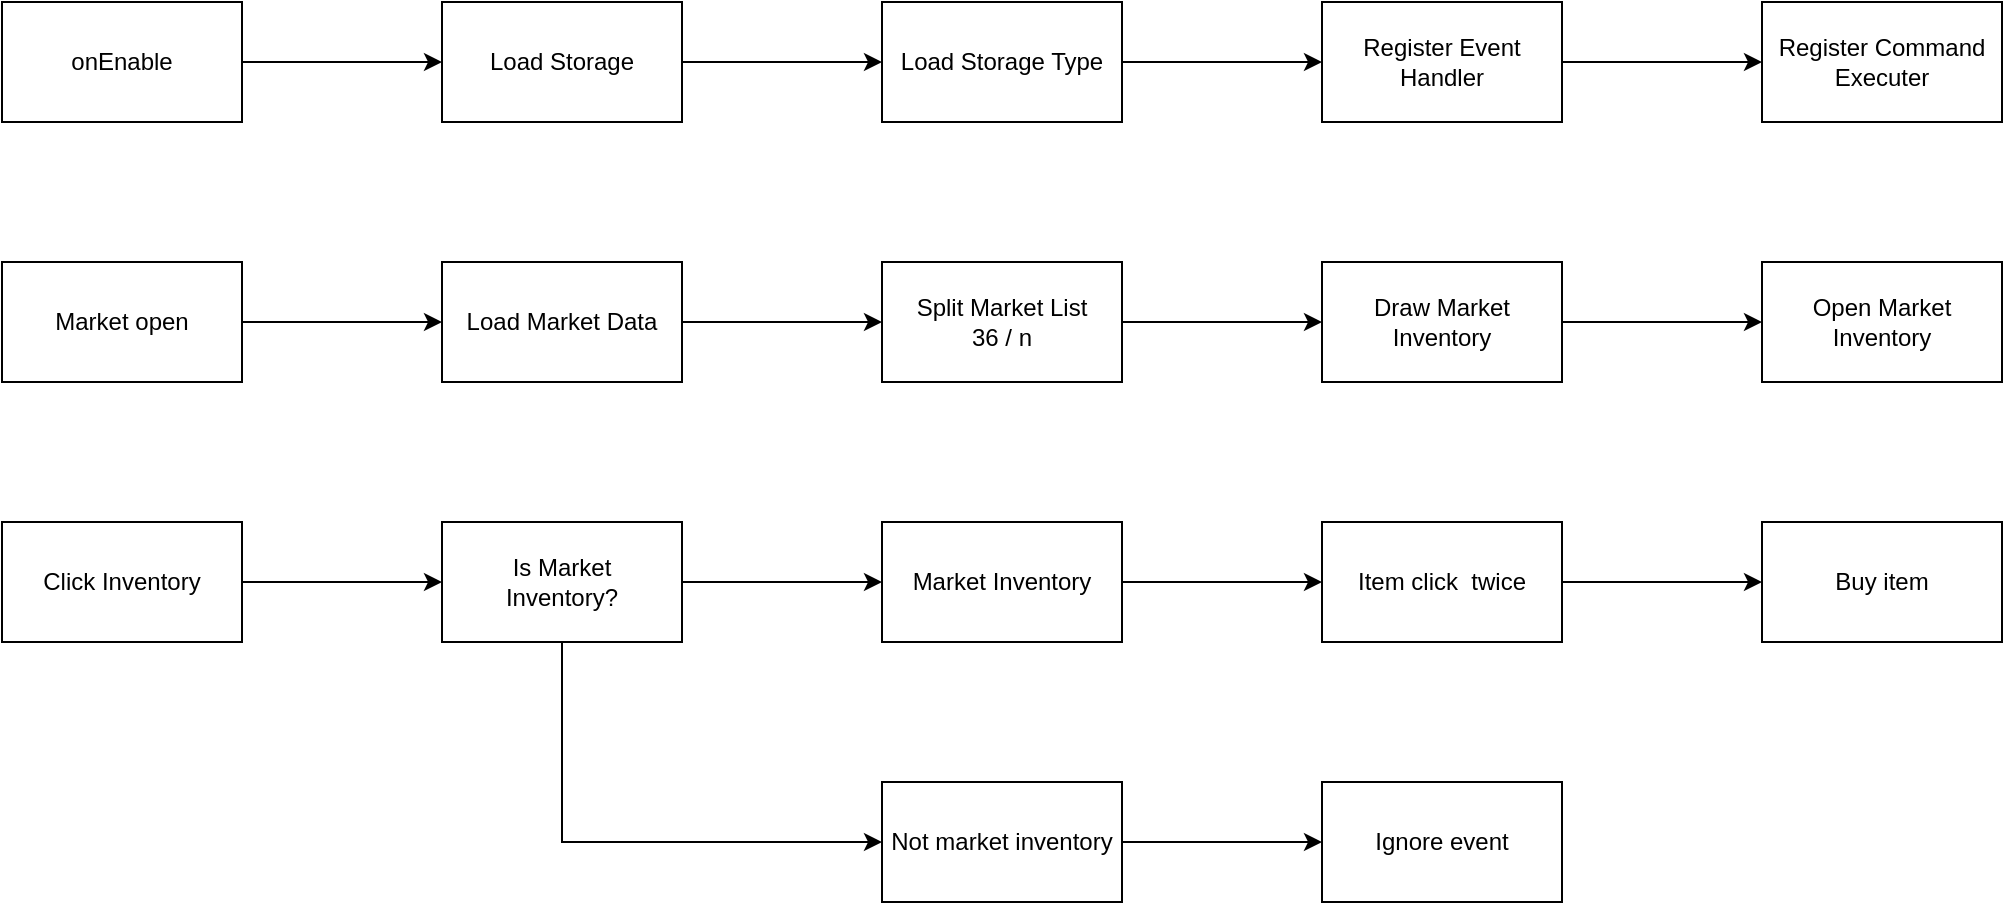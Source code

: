 <mxfile version="16.1.2" type="device" pages="6"><diagram id="gyRaw2mW3VcPINOcEJbi" name="Logic"><mxGraphModel dx="1550" dy="929" grid="1" gridSize="10" guides="1" tooltips="1" connect="1" arrows="1" fold="1" page="1" pageScale="1" pageWidth="1390" pageHeight="980" math="0" shadow="0"><root><mxCell id="D-ss6MyIjwM-l2Psdj3w-0"/><mxCell id="D-ss6MyIjwM-l2Psdj3w-1" parent="D-ss6MyIjwM-l2Psdj3w-0"/><mxCell id="D-ss6MyIjwM-l2Psdj3w-4" style="edgeStyle=orthogonalEdgeStyle;rounded=0;orthogonalLoop=1;jettySize=auto;html=1;exitX=1;exitY=0.5;exitDx=0;exitDy=0;entryX=0;entryY=0.5;entryDx=0;entryDy=0;" parent="D-ss6MyIjwM-l2Psdj3w-1" source="D-ss6MyIjwM-l2Psdj3w-2" target="D-ss6MyIjwM-l2Psdj3w-3" edge="1"><mxGeometry relative="1" as="geometry"/></mxCell><mxCell id="D-ss6MyIjwM-l2Psdj3w-2" value="onEnable" style="rounded=0;whiteSpace=wrap;html=1;" parent="D-ss6MyIjwM-l2Psdj3w-1" vertex="1"><mxGeometry x="180" y="150" width="120" height="60" as="geometry"/></mxCell><mxCell id="D-ss6MyIjwM-l2Psdj3w-6" style="edgeStyle=orthogonalEdgeStyle;rounded=0;orthogonalLoop=1;jettySize=auto;html=1;exitX=1;exitY=0.5;exitDx=0;exitDy=0;entryX=0;entryY=0.5;entryDx=0;entryDy=0;" parent="D-ss6MyIjwM-l2Psdj3w-1" source="D-ss6MyIjwM-l2Psdj3w-3" target="D-ss6MyIjwM-l2Psdj3w-5" edge="1"><mxGeometry relative="1" as="geometry"/></mxCell><mxCell id="D-ss6MyIjwM-l2Psdj3w-3" value="Load Storage" style="rounded=0;whiteSpace=wrap;html=1;" parent="D-ss6MyIjwM-l2Psdj3w-1" vertex="1"><mxGeometry x="400" y="150" width="120" height="60" as="geometry"/></mxCell><mxCell id="D-ss6MyIjwM-l2Psdj3w-8" style="edgeStyle=orthogonalEdgeStyle;rounded=0;orthogonalLoop=1;jettySize=auto;html=1;exitX=1;exitY=0.5;exitDx=0;exitDy=0;entryX=0;entryY=0.5;entryDx=0;entryDy=0;" parent="D-ss6MyIjwM-l2Psdj3w-1" source="D-ss6MyIjwM-l2Psdj3w-5" target="D-ss6MyIjwM-l2Psdj3w-7" edge="1"><mxGeometry relative="1" as="geometry"/></mxCell><mxCell id="D-ss6MyIjwM-l2Psdj3w-5" value="Load Storage Type" style="rounded=0;whiteSpace=wrap;html=1;" parent="D-ss6MyIjwM-l2Psdj3w-1" vertex="1"><mxGeometry x="620" y="150" width="120" height="60" as="geometry"/></mxCell><mxCell id="D-ss6MyIjwM-l2Psdj3w-10" style="edgeStyle=orthogonalEdgeStyle;rounded=0;orthogonalLoop=1;jettySize=auto;html=1;exitX=1;exitY=0.5;exitDx=0;exitDy=0;entryX=0;entryY=0.5;entryDx=0;entryDy=0;" parent="D-ss6MyIjwM-l2Psdj3w-1" source="D-ss6MyIjwM-l2Psdj3w-7" target="D-ss6MyIjwM-l2Psdj3w-9" edge="1"><mxGeometry relative="1" as="geometry"/></mxCell><mxCell id="D-ss6MyIjwM-l2Psdj3w-7" value="Register Event Handler" style="rounded=0;whiteSpace=wrap;html=1;" parent="D-ss6MyIjwM-l2Psdj3w-1" vertex="1"><mxGeometry x="840" y="150" width="120" height="60" as="geometry"/></mxCell><mxCell id="D-ss6MyIjwM-l2Psdj3w-9" value="Register Command Executer" style="rounded=0;whiteSpace=wrap;html=1;" parent="D-ss6MyIjwM-l2Psdj3w-1" vertex="1"><mxGeometry x="1060" y="150" width="120" height="60" as="geometry"/></mxCell><mxCell id="D-ss6MyIjwM-l2Psdj3w-13" style="edgeStyle=orthogonalEdgeStyle;rounded=0;orthogonalLoop=1;jettySize=auto;html=1;exitX=1;exitY=0.5;exitDx=0;exitDy=0;entryX=0;entryY=0.5;entryDx=0;entryDy=0;" parent="D-ss6MyIjwM-l2Psdj3w-1" source="D-ss6MyIjwM-l2Psdj3w-11" target="D-ss6MyIjwM-l2Psdj3w-12" edge="1"><mxGeometry relative="1" as="geometry"/></mxCell><mxCell id="D-ss6MyIjwM-l2Psdj3w-11" value="Market open" style="rounded=0;whiteSpace=wrap;html=1;" parent="D-ss6MyIjwM-l2Psdj3w-1" vertex="1"><mxGeometry x="180" y="280" width="120" height="60" as="geometry"/></mxCell><mxCell id="D-ss6MyIjwM-l2Psdj3w-15" style="edgeStyle=orthogonalEdgeStyle;rounded=0;orthogonalLoop=1;jettySize=auto;html=1;exitX=1;exitY=0.5;exitDx=0;exitDy=0;entryX=0;entryY=0.5;entryDx=0;entryDy=0;" parent="D-ss6MyIjwM-l2Psdj3w-1" source="D-ss6MyIjwM-l2Psdj3w-12" target="D-ss6MyIjwM-l2Psdj3w-14" edge="1"><mxGeometry relative="1" as="geometry"/></mxCell><mxCell id="D-ss6MyIjwM-l2Psdj3w-12" value="Load Market Data" style="rounded=0;whiteSpace=wrap;html=1;" parent="D-ss6MyIjwM-l2Psdj3w-1" vertex="1"><mxGeometry x="400" y="280" width="120" height="60" as="geometry"/></mxCell><mxCell id="D-ss6MyIjwM-l2Psdj3w-17" style="edgeStyle=orthogonalEdgeStyle;rounded=0;orthogonalLoop=1;jettySize=auto;html=1;exitX=1;exitY=0.5;exitDx=0;exitDy=0;entryX=0;entryY=0.5;entryDx=0;entryDy=0;" parent="D-ss6MyIjwM-l2Psdj3w-1" source="D-ss6MyIjwM-l2Psdj3w-14" target="D-ss6MyIjwM-l2Psdj3w-16" edge="1"><mxGeometry relative="1" as="geometry"/></mxCell><mxCell id="D-ss6MyIjwM-l2Psdj3w-14" value="Split Market List&lt;br&gt;36 / n" style="rounded=0;whiteSpace=wrap;html=1;" parent="D-ss6MyIjwM-l2Psdj3w-1" vertex="1"><mxGeometry x="620" y="280" width="120" height="60" as="geometry"/></mxCell><mxCell id="D-ss6MyIjwM-l2Psdj3w-19" style="edgeStyle=orthogonalEdgeStyle;rounded=0;orthogonalLoop=1;jettySize=auto;html=1;exitX=1;exitY=0.5;exitDx=0;exitDy=0;" parent="D-ss6MyIjwM-l2Psdj3w-1" source="D-ss6MyIjwM-l2Psdj3w-16" target="D-ss6MyIjwM-l2Psdj3w-18" edge="1"><mxGeometry relative="1" as="geometry"/></mxCell><mxCell id="D-ss6MyIjwM-l2Psdj3w-16" value="Draw Market Inventory" style="rounded=0;whiteSpace=wrap;html=1;" parent="D-ss6MyIjwM-l2Psdj3w-1" vertex="1"><mxGeometry x="840" y="280" width="120" height="60" as="geometry"/></mxCell><mxCell id="D-ss6MyIjwM-l2Psdj3w-18" value="Open Market Inventory" style="rounded=0;whiteSpace=wrap;html=1;" parent="D-ss6MyIjwM-l2Psdj3w-1" vertex="1"><mxGeometry x="1060" y="280" width="120" height="60" as="geometry"/></mxCell><mxCell id="D-ss6MyIjwM-l2Psdj3w-22" style="edgeStyle=orthogonalEdgeStyle;rounded=0;orthogonalLoop=1;jettySize=auto;html=1;exitX=1;exitY=0.5;exitDx=0;exitDy=0;" parent="D-ss6MyIjwM-l2Psdj3w-1" source="D-ss6MyIjwM-l2Psdj3w-20" target="D-ss6MyIjwM-l2Psdj3w-21" edge="1"><mxGeometry relative="1" as="geometry"/></mxCell><mxCell id="D-ss6MyIjwM-l2Psdj3w-20" value="Click Inventory" style="rounded=0;whiteSpace=wrap;html=1;" parent="D-ss6MyIjwM-l2Psdj3w-1" vertex="1"><mxGeometry x="180" y="410" width="120" height="60" as="geometry"/></mxCell><mxCell id="D-ss6MyIjwM-l2Psdj3w-24" style="edgeStyle=orthogonalEdgeStyle;rounded=0;orthogonalLoop=1;jettySize=auto;html=1;exitX=1;exitY=0.5;exitDx=0;exitDy=0;entryX=0;entryY=0.5;entryDx=0;entryDy=0;" parent="D-ss6MyIjwM-l2Psdj3w-1" source="D-ss6MyIjwM-l2Psdj3w-21" target="D-ss6MyIjwM-l2Psdj3w-23" edge="1"><mxGeometry relative="1" as="geometry"/></mxCell><mxCell id="D-ss6MyIjwM-l2Psdj3w-30" style="edgeStyle=orthogonalEdgeStyle;rounded=0;orthogonalLoop=1;jettySize=auto;html=1;exitX=0.5;exitY=1;exitDx=0;exitDy=0;entryX=0;entryY=0.5;entryDx=0;entryDy=0;" parent="D-ss6MyIjwM-l2Psdj3w-1" source="D-ss6MyIjwM-l2Psdj3w-21" target="D-ss6MyIjwM-l2Psdj3w-29" edge="1"><mxGeometry relative="1" as="geometry"/></mxCell><mxCell id="D-ss6MyIjwM-l2Psdj3w-21" value="Is Market &lt;br&gt;Inventory?" style="rounded=0;whiteSpace=wrap;html=1;" parent="D-ss6MyIjwM-l2Psdj3w-1" vertex="1"><mxGeometry x="400" y="410" width="120" height="60" as="geometry"/></mxCell><mxCell id="D-ss6MyIjwM-l2Psdj3w-26" style="edgeStyle=orthogonalEdgeStyle;rounded=0;orthogonalLoop=1;jettySize=auto;html=1;exitX=1;exitY=0.5;exitDx=0;exitDy=0;" parent="D-ss6MyIjwM-l2Psdj3w-1" source="D-ss6MyIjwM-l2Psdj3w-23" target="D-ss6MyIjwM-l2Psdj3w-25" edge="1"><mxGeometry relative="1" as="geometry"/></mxCell><mxCell id="D-ss6MyIjwM-l2Psdj3w-23" value="Market Inventory" style="rounded=0;whiteSpace=wrap;html=1;" parent="D-ss6MyIjwM-l2Psdj3w-1" vertex="1"><mxGeometry x="620" y="410" width="120" height="60" as="geometry"/></mxCell><mxCell id="D-ss6MyIjwM-l2Psdj3w-28" style="edgeStyle=orthogonalEdgeStyle;rounded=0;orthogonalLoop=1;jettySize=auto;html=1;exitX=1;exitY=0.5;exitDx=0;exitDy=0;entryX=0;entryY=0.5;entryDx=0;entryDy=0;" parent="D-ss6MyIjwM-l2Psdj3w-1" source="D-ss6MyIjwM-l2Psdj3w-25" target="D-ss6MyIjwM-l2Psdj3w-27" edge="1"><mxGeometry relative="1" as="geometry"/></mxCell><mxCell id="D-ss6MyIjwM-l2Psdj3w-25" value="Item click&amp;nbsp; twice" style="rounded=0;whiteSpace=wrap;html=1;" parent="D-ss6MyIjwM-l2Psdj3w-1" vertex="1"><mxGeometry x="840" y="410" width="120" height="60" as="geometry"/></mxCell><mxCell id="D-ss6MyIjwM-l2Psdj3w-27" value="Buy item" style="rounded=0;whiteSpace=wrap;html=1;" parent="D-ss6MyIjwM-l2Psdj3w-1" vertex="1"><mxGeometry x="1060" y="410" width="120" height="60" as="geometry"/></mxCell><mxCell id="D-ss6MyIjwM-l2Psdj3w-32" style="edgeStyle=orthogonalEdgeStyle;rounded=0;orthogonalLoop=1;jettySize=auto;html=1;exitX=1;exitY=0.5;exitDx=0;exitDy=0;" parent="D-ss6MyIjwM-l2Psdj3w-1" source="D-ss6MyIjwM-l2Psdj3w-29" target="D-ss6MyIjwM-l2Psdj3w-31" edge="1"><mxGeometry relative="1" as="geometry"/></mxCell><mxCell id="D-ss6MyIjwM-l2Psdj3w-29" value="Not market inventory" style="rounded=0;whiteSpace=wrap;html=1;" parent="D-ss6MyIjwM-l2Psdj3w-1" vertex="1"><mxGeometry x="620" y="540" width="120" height="60" as="geometry"/></mxCell><mxCell id="D-ss6MyIjwM-l2Psdj3w-31" value="Ignore event" style="rounded=0;whiteSpace=wrap;html=1;" parent="D-ss6MyIjwM-l2Psdj3w-1" vertex="1"><mxGeometry x="840" y="540" width="120" height="60" as="geometry"/></mxCell></root></mxGraphModel></diagram><diagram id="8g2l3e9Lh8NWviOe_Osv" name="Package Structure"><mxGraphModel dx="1102" dy="929" grid="1" gridSize="10" guides="1" tooltips="1" connect="1" arrows="1" fold="1" page="1" pageScale="1" pageWidth="1390" pageHeight="980" math="0" shadow="0"><root><mxCell id="jXu5dRuh1sVqrX30nEAy-0"/><mxCell id="jXu5dRuh1sVqrX30nEAy-1" parent="jXu5dRuh1sVqrX30nEAy-0"/><mxCell id="jXu5dRuh1sVqrX30nEAy-5" style="edgeStyle=orthogonalEdgeStyle;rounded=0;orthogonalLoop=1;jettySize=auto;html=1;exitX=0.5;exitY=1;exitDx=0;exitDy=0;exitPerimeter=0;entryX=0;entryY=0.5;entryDx=0;entryDy=0;" parent="jXu5dRuh1sVqrX30nEAy-1" source="jXu5dRuh1sVqrX30nEAy-2" target="jXu5dRuh1sVqrX30nEAy-4" edge="1"><mxGeometry relative="1" as="geometry"/></mxCell><mxCell id="jXu5dRuh1sVqrX30nEAy-77" style="edgeStyle=orthogonalEdgeStyle;rounded=0;orthogonalLoop=1;jettySize=auto;html=1;exitX=0.5;exitY=1;exitDx=0;exitDy=0;exitPerimeter=0;entryX=0;entryY=0;entryDx=0;entryDy=37;entryPerimeter=0;" parent="jXu5dRuh1sVqrX30nEAy-1" source="jXu5dRuh1sVqrX30nEAy-2" target="jXu5dRuh1sVqrX30nEAy-74" edge="1"><mxGeometry relative="1" as="geometry"/></mxCell><mxCell id="vdqE6LDT6E_JYfUfkKG8-2" style="edgeStyle=orthogonalEdgeStyle;rounded=0;orthogonalLoop=1;jettySize=auto;html=1;exitX=0.5;exitY=1;exitDx=0;exitDy=0;exitPerimeter=0;entryX=0;entryY=0;entryDx=0;entryDy=37;entryPerimeter=0;" parent="jXu5dRuh1sVqrX30nEAy-1" source="jXu5dRuh1sVqrX30nEAy-2" target="vdqE6LDT6E_JYfUfkKG8-1" edge="1"><mxGeometry relative="1" as="geometry"/></mxCell><mxCell id="jXu5dRuh1sVqrX30nEAy-2" value="package" style="shape=folder;fontStyle=1;spacingTop=10;tabWidth=40;tabHeight=14;tabPosition=left;html=1;" parent="jXu5dRuh1sVqrX30nEAy-1" vertex="1"><mxGeometry x="120" y="80" width="70" height="50" as="geometry"/></mxCell><mxCell id="jXu5dRuh1sVqrX30nEAy-4" value="«Class»&lt;br&gt;&lt;b&gt;Main&lt;/b&gt;" style="html=1;" parent="jXu5dRuh1sVqrX30nEAy-1" vertex="1"><mxGeometry x="190" y="150" width="110" height="50" as="geometry"/></mxCell><mxCell id="vdqE6LDT6E_JYfUfkKG8-0" value="" style="group" parent="jXu5dRuh1sVqrX30nEAy-1" vertex="1" connectable="0"><mxGeometry x="495" y="200" width="315" height="630" as="geometry"/></mxCell><mxCell id="jXu5dRuh1sVqrX30nEAy-6" value="«Interface»&lt;br&gt;&lt;b&gt;IStorageManager&lt;/b&gt;" style="html=1;" parent="vdqE6LDT6E_JYfUfkKG8-0" vertex="1"><mxGeometry x="165" y="20" width="110" height="50" as="geometry"/></mxCell><mxCell id="jXu5dRuh1sVqrX30nEAy-10" value="«Class»&lt;br&gt;&lt;b&gt;DatabaseManager&lt;/b&gt;" style="html=1;" parent="vdqE6LDT6E_JYfUfkKG8-0" vertex="1"><mxGeometry x="165" y="90" width="150" height="50" as="geometry"/></mxCell><mxCell id="jXu5dRuh1sVqrX30nEAy-11" value="«Class»&lt;br&gt;&lt;b&gt;YamlStorageBase&lt;/b&gt;" style="html=1;" parent="vdqE6LDT6E_JYfUfkKG8-0" vertex="1"><mxGeometry x="165" y="510" width="110" height="50" as="geometry"/></mxCell><mxCell id="jXu5dRuh1sVqrX30nEAy-12" value="«Class»&lt;br&gt;&lt;b&gt;JsonStorageBase&lt;/b&gt;" style="html=1;" parent="vdqE6LDT6E_JYfUfkKG8-0" vertex="1"><mxGeometry x="165" y="580" width="110" height="50" as="geometry"/></mxCell><mxCell id="jXu5dRuh1sVqrX30nEAy-16" value="«Class»&lt;br&gt;&lt;b&gt;SqliteBase&lt;/b&gt;" style="html=1;" parent="vdqE6LDT6E_JYfUfkKG8-0" vertex="1"><mxGeometry x="165" y="230" width="110" height="50" as="geometry"/></mxCell><mxCell id="jXu5dRuh1sVqrX30nEAy-17" value="«Class»&lt;br&gt;&lt;b&gt;MysqlBase&lt;/b&gt;" style="html=1;" parent="vdqE6LDT6E_JYfUfkKG8-0" vertex="1"><mxGeometry x="165" y="300" width="110" height="50" as="geometry"/></mxCell><mxCell id="jXu5dRuh1sVqrX30nEAy-18" value="«Class»&lt;br&gt;&lt;b&gt;PostgresBase&lt;/b&gt;" style="html=1;" parent="vdqE6LDT6E_JYfUfkKG8-0" vertex="1"><mxGeometry x="165" y="370" width="110" height="50" as="geometry"/></mxCell><mxCell id="jXu5dRuh1sVqrX30nEAy-19" value="«Class»&lt;br&gt;&lt;b&gt;H2Base&lt;/b&gt;" style="html=1;" parent="vdqE6LDT6E_JYfUfkKG8-0" vertex="1"><mxGeometry x="165" y="440" width="110" height="50" as="geometry"/></mxCell><mxCell id="jXu5dRuh1sVqrX30nEAy-33" value="«interface»&lt;br&gt;&lt;b&gt;FileStorageManager&lt;/b&gt;" style="html=1;" parent="vdqE6LDT6E_JYfUfkKG8-0" vertex="1"><mxGeometry x="165" y="160" width="150" height="50" as="geometry"/></mxCell><mxCell id="jXu5dRuh1sVqrX30nEAy-69" value="// CRUD 함수 추상화" style="text;html=1;align=center;verticalAlign=middle;resizable=0;points=[];autosize=1;strokeColor=none;fillColor=none;" parent="vdqE6LDT6E_JYfUfkKG8-0" vertex="1"><mxGeometry x="155" width="130" height="20" as="geometry"/></mxCell><mxCell id="jXu5dRuh1sVqrX30nEAy-78" style="edgeStyle=orthogonalEdgeStyle;rounded=0;orthogonalLoop=1;jettySize=auto;html=1;exitX=0;exitY=0;exitDx=100;exitDy=37;exitPerimeter=0;entryX=0;entryY=0.5;entryDx=0;entryDy=0;" parent="vdqE6LDT6E_JYfUfkKG8-0" source="jXu5dRuh1sVqrX30nEAy-74" target="jXu5dRuh1sVqrX30nEAy-6" edge="1"><mxGeometry relative="1" as="geometry"/></mxCell><mxCell id="jXu5dRuh1sVqrX30nEAy-79" style="edgeStyle=orthogonalEdgeStyle;rounded=0;orthogonalLoop=1;jettySize=auto;html=1;exitX=0;exitY=0;exitDx=100;exitDy=37;exitPerimeter=0;entryX=0;entryY=0.5;entryDx=0;entryDy=0;" parent="vdqE6LDT6E_JYfUfkKG8-0" source="jXu5dRuh1sVqrX30nEAy-74" target="jXu5dRuh1sVqrX30nEAy-10" edge="1"><mxGeometry relative="1" as="geometry"/></mxCell><mxCell id="jXu5dRuh1sVqrX30nEAy-80" style="edgeStyle=orthogonalEdgeStyle;rounded=0;orthogonalLoop=1;jettySize=auto;html=1;exitX=0;exitY=0;exitDx=100;exitDy=37;exitPerimeter=0;entryX=0;entryY=0.5;entryDx=0;entryDy=0;" parent="vdqE6LDT6E_JYfUfkKG8-0" source="jXu5dRuh1sVqrX30nEAy-74" target="jXu5dRuh1sVqrX30nEAy-33" edge="1"><mxGeometry relative="1" as="geometry"/></mxCell><mxCell id="jXu5dRuh1sVqrX30nEAy-81" style="edgeStyle=orthogonalEdgeStyle;rounded=0;orthogonalLoop=1;jettySize=auto;html=1;exitX=0;exitY=0;exitDx=100;exitDy=37;exitPerimeter=0;entryX=0;entryY=0.5;entryDx=0;entryDy=0;" parent="vdqE6LDT6E_JYfUfkKG8-0" source="jXu5dRuh1sVqrX30nEAy-74" target="jXu5dRuh1sVqrX30nEAy-16" edge="1"><mxGeometry relative="1" as="geometry"/></mxCell><mxCell id="jXu5dRuh1sVqrX30nEAy-82" style="edgeStyle=orthogonalEdgeStyle;rounded=0;orthogonalLoop=1;jettySize=auto;html=1;exitX=0;exitY=0;exitDx=100;exitDy=37;exitPerimeter=0;entryX=0;entryY=0.5;entryDx=0;entryDy=0;" parent="vdqE6LDT6E_JYfUfkKG8-0" source="jXu5dRuh1sVqrX30nEAy-74" target="jXu5dRuh1sVqrX30nEAy-17" edge="1"><mxGeometry relative="1" as="geometry"/></mxCell><mxCell id="jXu5dRuh1sVqrX30nEAy-83" style="edgeStyle=orthogonalEdgeStyle;rounded=0;orthogonalLoop=1;jettySize=auto;html=1;exitX=0;exitY=0;exitDx=100;exitDy=37;exitPerimeter=0;entryX=0;entryY=0.5;entryDx=0;entryDy=0;" parent="vdqE6LDT6E_JYfUfkKG8-0" source="jXu5dRuh1sVqrX30nEAy-74" target="jXu5dRuh1sVqrX30nEAy-18" edge="1"><mxGeometry relative="1" as="geometry"/></mxCell><mxCell id="jXu5dRuh1sVqrX30nEAy-84" style="edgeStyle=orthogonalEdgeStyle;rounded=0;orthogonalLoop=1;jettySize=auto;html=1;exitX=0;exitY=0;exitDx=100;exitDy=37;exitPerimeter=0;entryX=0;entryY=0.5;entryDx=0;entryDy=0;" parent="vdqE6LDT6E_JYfUfkKG8-0" source="jXu5dRuh1sVqrX30nEAy-74" target="jXu5dRuh1sVqrX30nEAy-19" edge="1"><mxGeometry relative="1" as="geometry"/></mxCell><mxCell id="jXu5dRuh1sVqrX30nEAy-85" style="edgeStyle=orthogonalEdgeStyle;rounded=0;orthogonalLoop=1;jettySize=auto;html=1;exitX=0;exitY=0;exitDx=100;exitDy=37;exitPerimeter=0;entryX=0;entryY=0.5;entryDx=0;entryDy=0;" parent="vdqE6LDT6E_JYfUfkKG8-0" source="jXu5dRuh1sVqrX30nEAy-74" target="jXu5dRuh1sVqrX30nEAy-11" edge="1"><mxGeometry relative="1" as="geometry"/></mxCell><mxCell id="jXu5dRuh1sVqrX30nEAy-86" style="edgeStyle=orthogonalEdgeStyle;rounded=0;orthogonalLoop=1;jettySize=auto;html=1;exitX=0;exitY=0;exitDx=100;exitDy=37;exitPerimeter=0;entryX=0;entryY=0.5;entryDx=0;entryDy=0;" parent="vdqE6LDT6E_JYfUfkKG8-0" source="jXu5dRuh1sVqrX30nEAy-74" target="jXu5dRuh1sVqrX30nEAy-12" edge="1"><mxGeometry relative="1" as="geometry"/></mxCell><mxCell id="7xjHaD5DEUWvmYh5UpQe-1" style="edgeStyle=orthogonalEdgeStyle;rounded=0;orthogonalLoop=1;jettySize=auto;html=1;exitX=0.5;exitY=1;exitDx=0;exitDy=0;exitPerimeter=0;entryX=0.5;entryY=0;entryDx=0;entryDy=0;" parent="vdqE6LDT6E_JYfUfkKG8-0" source="jXu5dRuh1sVqrX30nEAy-74" target="7xjHaD5DEUWvmYh5UpQe-0" edge="1"><mxGeometry relative="1" as="geometry"/></mxCell><mxCell id="jXu5dRuh1sVqrX30nEAy-74" value="Storage" style="shape=folder;fontStyle=1;spacingTop=10;tabWidth=40;tabHeight=14;tabPosition=left;html=1;" parent="vdqE6LDT6E_JYfUfkKG8-0" vertex="1"><mxGeometry y="8" width="100" height="60" as="geometry"/></mxCell><mxCell id="7xjHaD5DEUWvmYh5UpQe-0" value="«Enum Class»&lt;br&gt;&lt;b&gt;StorageType&lt;/b&gt;" style="html=1;" parent="vdqE6LDT6E_JYfUfkKG8-0" vertex="1"><mxGeometry x="-5" y="90" width="110" height="50" as="geometry"/></mxCell><mxCell id="vdqE6LDT6E_JYfUfkKG8-4" style="edgeStyle=orthogonalEdgeStyle;rounded=0;orthogonalLoop=1;jettySize=auto;html=1;exitX=0;exitY=0;exitDx=100;exitDy=37;exitPerimeter=0;entryX=0;entryY=0.5;entryDx=0;entryDy=0;" parent="jXu5dRuh1sVqrX30nEAy-1" source="vdqE6LDT6E_JYfUfkKG8-1" target="vdqE6LDT6E_JYfUfkKG8-3" edge="1"><mxGeometry relative="1" as="geometry"/></mxCell><mxCell id="vdqE6LDT6E_JYfUfkKG8-6" style="edgeStyle=orthogonalEdgeStyle;rounded=0;orthogonalLoop=1;jettySize=auto;html=1;exitX=0;exitY=0;exitDx=100;exitDy=37;exitPerimeter=0;entryX=0;entryY=0.5;entryDx=0;entryDy=0;" parent="jXu5dRuh1sVqrX30nEAy-1" source="vdqE6LDT6E_JYfUfkKG8-1" target="vdqE6LDT6E_JYfUfkKG8-5" edge="1"><mxGeometry relative="1" as="geometry"/></mxCell><mxCell id="vdqE6LDT6E_JYfUfkKG8-1" value="Market" style="shape=folder;fontStyle=1;spacingTop=10;tabWidth=40;tabHeight=14;tabPosition=left;html=1;" parent="jXu5dRuh1sVqrX30nEAy-1" vertex="1"><mxGeometry x="200" y="310" width="100" height="60" as="geometry"/></mxCell><mxCell id="vdqE6LDT6E_JYfUfkKG8-3" value="«Class»&lt;br&gt;&lt;b&gt;MarketController&lt;/b&gt;" style="html=1;" parent="jXu5dRuh1sVqrX30nEAy-1" vertex="1"><mxGeometry x="350" y="322" width="110" height="50" as="geometry"/></mxCell><mxCell id="vdqE6LDT6E_JYfUfkKG8-5" value="«Class»&lt;br&gt;&lt;b&gt;MarketAdmin&lt;/b&gt;" style="html=1;" parent="jXu5dRuh1sVqrX30nEAy-1" vertex="1"><mxGeometry x="350" y="400" width="110" height="50" as="geometry"/></mxCell></root></mxGraphModel></diagram><diagram id="dvXfY3MOmKJrfFcrM4t0" name="Storage Package"><mxGraphModel dx="1550" dy="929" grid="1" gridSize="10" guides="1" tooltips="1" connect="1" arrows="1" fold="1" page="1" pageScale="1" pageWidth="1390" pageHeight="980" math="0" shadow="0"><root><mxCell id="-0ZvyyJkKlwgcJBBFP4B-0"/><mxCell id="-0ZvyyJkKlwgcJBBFP4B-1" parent="-0ZvyyJkKlwgcJBBFP4B-0"/><mxCell id="VVqCpfCaIv6gFy38LGN5-2" value="" style="group" parent="-0ZvyyJkKlwgcJBBFP4B-1" vertex="1" connectable="0"><mxGeometry x="160" y="80" width="700" height="520" as="geometry"/></mxCell><mxCell id="VVqCpfCaIv6gFy38LGN5-1" value="" style="rounded=0;whiteSpace=wrap;html=1;" parent="VVqCpfCaIv6gFy38LGN5-2" vertex="1"><mxGeometry width="700" height="520" as="geometry"/></mxCell><mxCell id="C9tClRJmRuyTmzDapR5P-0" value="" style="group" parent="VVqCpfCaIv6gFy38LGN5-2" vertex="1" connectable="0"><mxGeometry x="70" y="40" width="620" height="430" as="geometry"/></mxCell><mxCell id="C9tClRJmRuyTmzDapR5P-1" value="«Interface»&lt;br&gt;&lt;b&gt;DatabaseManager&lt;/b&gt;" style="html=1;" parent="C9tClRJmRuyTmzDapR5P-0" vertex="1"><mxGeometry x="270" y="20" width="110" height="50" as="geometry"/></mxCell><mxCell id="C9tClRJmRuyTmzDapR5P-2" value="«Class»&lt;br&gt;&lt;b&gt;SqliteBase&lt;/b&gt;" style="html=1;" parent="C9tClRJmRuyTmzDapR5P-0" vertex="1"><mxGeometry y="380" width="110" height="50" as="geometry"/></mxCell><mxCell id="C9tClRJmRuyTmzDapR5P-3" value="«Class»&lt;br&gt;&lt;b&gt;MysqlBase&lt;/b&gt;" style="html=1;" parent="C9tClRJmRuyTmzDapR5P-0" vertex="1"><mxGeometry x="135" y="130" width="110" height="50" as="geometry"/></mxCell><mxCell id="C9tClRJmRuyTmzDapR5P-4" style="edgeStyle=orthogonalEdgeStyle;rounded=0;orthogonalLoop=1;jettySize=auto;html=1;exitX=0.5;exitY=1;exitDx=0;exitDy=0;entryX=0.75;entryY=0;entryDx=0;entryDy=0;" parent="C9tClRJmRuyTmzDapR5P-0" source="C9tClRJmRuyTmzDapR5P-1" target="C9tClRJmRuyTmzDapR5P-3" edge="1"><mxGeometry relative="1" as="geometry"/></mxCell><mxCell id="C9tClRJmRuyTmzDapR5P-5" value="«Class»&lt;br&gt;&lt;b&gt;PostgresBase&lt;/b&gt;" style="html=1;" parent="C9tClRJmRuyTmzDapR5P-0" vertex="1"><mxGeometry x="270" y="130" width="110" height="50" as="geometry"/></mxCell><mxCell id="C9tClRJmRuyTmzDapR5P-6" style="edgeStyle=orthogonalEdgeStyle;rounded=0;orthogonalLoop=1;jettySize=auto;html=1;exitX=0.5;exitY=1;exitDx=0;exitDy=0;entryX=0.75;entryY=0;entryDx=0;entryDy=0;" parent="C9tClRJmRuyTmzDapR5P-0" source="C9tClRJmRuyTmzDapR5P-1" target="C9tClRJmRuyTmzDapR5P-5" edge="1"><mxGeometry relative="1" as="geometry"/></mxCell><mxCell id="C9tClRJmRuyTmzDapR5P-7" value="«Class»&lt;br&gt;&lt;b&gt;H2Base&lt;/b&gt;" style="html=1;" parent="C9tClRJmRuyTmzDapR5P-0" vertex="1"><mxGeometry x="390" y="380" width="110" height="50" as="geometry"/></mxCell><mxCell id="C9tClRJmRuyTmzDapR5P-8" value="«Class»&lt;br&gt;&lt;b&gt;YamlStorageBase&lt;/b&gt;" style="html=1;" parent="C9tClRJmRuyTmzDapR5P-0" vertex="1"><mxGeometry x="130" y="380" width="110" height="50" as="geometry"/></mxCell><mxCell id="C9tClRJmRuyTmzDapR5P-9" value="«Class»&lt;br&gt;&lt;b&gt;JsonStorageBase&lt;/b&gt;" style="html=1;" parent="C9tClRJmRuyTmzDapR5P-0" vertex="1"><mxGeometry x="260" y="380" width="110" height="50" as="geometry"/></mxCell><mxCell id="C9tClRJmRuyTmzDapR5P-10" style="edgeStyle=orthogonalEdgeStyle;rounded=0;orthogonalLoop=1;jettySize=auto;html=1;exitX=0.5;exitY=1;exitDx=0;exitDy=0;entryX=0.25;entryY=0;entryDx=0;entryDy=0;" parent="C9tClRJmRuyTmzDapR5P-0" source="C9tClRJmRuyTmzDapR5P-14" target="C9tClRJmRuyTmzDapR5P-2" edge="1"><mxGeometry relative="1" as="geometry"/></mxCell><mxCell id="C9tClRJmRuyTmzDapR5P-11" style="edgeStyle=orthogonalEdgeStyle;rounded=0;orthogonalLoop=1;jettySize=auto;html=1;exitX=0.5;exitY=1;exitDx=0;exitDy=0;entryX=0.25;entryY=0;entryDx=0;entryDy=0;" parent="C9tClRJmRuyTmzDapR5P-0" source="C9tClRJmRuyTmzDapR5P-14" target="C9tClRJmRuyTmzDapR5P-8" edge="1"><mxGeometry relative="1" as="geometry"/></mxCell><mxCell id="C9tClRJmRuyTmzDapR5P-12" style="edgeStyle=orthogonalEdgeStyle;rounded=0;orthogonalLoop=1;jettySize=auto;html=1;exitX=0.5;exitY=1;exitDx=0;exitDy=0;entryX=0.25;entryY=0;entryDx=0;entryDy=0;" parent="C9tClRJmRuyTmzDapR5P-0" source="C9tClRJmRuyTmzDapR5P-14" target="C9tClRJmRuyTmzDapR5P-9" edge="1"><mxGeometry relative="1" as="geometry"/></mxCell><mxCell id="C9tClRJmRuyTmzDapR5P-13" style="edgeStyle=orthogonalEdgeStyle;rounded=0;orthogonalLoop=1;jettySize=auto;html=1;exitX=0.5;exitY=1;exitDx=0;exitDy=0;entryX=0.25;entryY=0;entryDx=0;entryDy=0;" parent="C9tClRJmRuyTmzDapR5P-0" source="C9tClRJmRuyTmzDapR5P-14" target="C9tClRJmRuyTmzDapR5P-7" edge="1"><mxGeometry relative="1" as="geometry"/></mxCell><mxCell id="C9tClRJmRuyTmzDapR5P-14" value="«interface»&lt;br&gt;&lt;b&gt;FileStorageManager&lt;/b&gt;" style="html=1;" parent="C9tClRJmRuyTmzDapR5P-0" vertex="1"><mxGeometry x="270" y="250" width="150" height="50" as="geometry"/></mxCell><mxCell id="C9tClRJmRuyTmzDapR5P-15" style="edgeStyle=orthogonalEdgeStyle;rounded=0;orthogonalLoop=1;jettySize=auto;html=1;exitX=0.5;exitY=1;exitDx=0;exitDy=0;entryX=0.75;entryY=0;entryDx=0;entryDy=0;" parent="C9tClRJmRuyTmzDapR5P-0" source="C9tClRJmRuyTmzDapR5P-19" target="C9tClRJmRuyTmzDapR5P-2" edge="1"><mxGeometry relative="1" as="geometry"/></mxCell><mxCell id="C9tClRJmRuyTmzDapR5P-16" style="edgeStyle=orthogonalEdgeStyle;rounded=0;orthogonalLoop=1;jettySize=auto;html=1;exitX=0.5;exitY=1;exitDx=0;exitDy=0;entryX=0.75;entryY=0;entryDx=0;entryDy=0;" parent="C9tClRJmRuyTmzDapR5P-0" source="C9tClRJmRuyTmzDapR5P-19" target="C9tClRJmRuyTmzDapR5P-8" edge="1"><mxGeometry relative="1" as="geometry"/></mxCell><mxCell id="C9tClRJmRuyTmzDapR5P-17" style="edgeStyle=orthogonalEdgeStyle;rounded=0;orthogonalLoop=1;jettySize=auto;html=1;exitX=0.5;exitY=1;exitDx=0;exitDy=0;entryX=0.75;entryY=0;entryDx=0;entryDy=0;" parent="C9tClRJmRuyTmzDapR5P-0" source="C9tClRJmRuyTmzDapR5P-19" target="C9tClRJmRuyTmzDapR5P-9" edge="1"><mxGeometry relative="1" as="geometry"/></mxCell><mxCell id="C9tClRJmRuyTmzDapR5P-18" style="edgeStyle=orthogonalEdgeStyle;rounded=0;orthogonalLoop=1;jettySize=auto;html=1;exitX=0.5;exitY=1;exitDx=0;exitDy=0;entryX=0.75;entryY=0;entryDx=0;entryDy=0;" parent="C9tClRJmRuyTmzDapR5P-0" source="C9tClRJmRuyTmzDapR5P-19" target="C9tClRJmRuyTmzDapR5P-7" edge="1"><mxGeometry relative="1" as="geometry"/></mxCell><mxCell id="C9tClRJmRuyTmzDapR5P-19" value="«Interface»&lt;br&gt;&lt;b&gt;IStorageManager&lt;/b&gt;" style="html=1;" parent="C9tClRJmRuyTmzDapR5P-0" vertex="1"><mxGeometry x="80" y="280" width="110" height="50" as="geometry"/></mxCell><mxCell id="C9tClRJmRuyTmzDapR5P-20" style="edgeStyle=orthogonalEdgeStyle;rounded=0;orthogonalLoop=1;jettySize=auto;html=1;exitX=0.5;exitY=1;exitDx=0;exitDy=0;entryX=0.25;entryY=0;entryDx=0;entryDy=0;" parent="C9tClRJmRuyTmzDapR5P-0" source="C9tClRJmRuyTmzDapR5P-22" target="C9tClRJmRuyTmzDapR5P-3" edge="1"><mxGeometry relative="1" as="geometry"/></mxCell><mxCell id="C9tClRJmRuyTmzDapR5P-21" style="edgeStyle=orthogonalEdgeStyle;rounded=0;orthogonalLoop=1;jettySize=auto;html=1;exitX=0.5;exitY=1;exitDx=0;exitDy=0;entryX=0.25;entryY=0;entryDx=0;entryDy=0;" parent="C9tClRJmRuyTmzDapR5P-0" source="C9tClRJmRuyTmzDapR5P-22" target="C9tClRJmRuyTmzDapR5P-5" edge="1"><mxGeometry relative="1" as="geometry"/></mxCell><mxCell id="C9tClRJmRuyTmzDapR5P-22" value="«Interface»&lt;br&gt;&lt;b&gt;IStorageManager&lt;/b&gt;" style="html=1;" parent="C9tClRJmRuyTmzDapR5P-0" vertex="1"><mxGeometry x="135" y="40" width="110" height="50" as="geometry"/></mxCell><mxCell id="C9tClRJmRuyTmzDapR5P-23" value="// Connection 관리용" style="text;html=1;align=center;verticalAlign=middle;resizable=0;points=[];autosize=1;strokeColor=none;fillColor=none;" parent="C9tClRJmRuyTmzDapR5P-0" vertex="1"><mxGeometry x="260" width="130" height="20" as="geometry"/></mxCell><mxCell id="C9tClRJmRuyTmzDapR5P-24" value="// File Load용" style="text;html=1;align=center;verticalAlign=middle;resizable=0;points=[];autosize=1;strokeColor=none;fillColor=none;" parent="C9tClRJmRuyTmzDapR5P-0" vertex="1"><mxGeometry x="270" y="230" width="90" height="20" as="geometry"/></mxCell><mxCell id="C9tClRJmRuyTmzDapR5P-25" value="// CRUD 함수 추상화" style="text;html=1;align=center;verticalAlign=middle;resizable=0;points=[];autosize=1;strokeColor=none;fillColor=none;" parent="C9tClRJmRuyTmzDapR5P-0" vertex="1"><mxGeometry x="125" y="20" width="130" height="20" as="geometry"/></mxCell><mxCell id="C9tClRJmRuyTmzDapR5P-26" value="// CRUD 함수 추상화" style="text;html=1;align=center;verticalAlign=middle;resizable=0;points=[];autosize=1;strokeColor=none;fillColor=none;" parent="C9tClRJmRuyTmzDapR5P-0" vertex="1"><mxGeometry x="70" y="260" width="130" height="20" as="geometry"/></mxCell><mxCell id="C9tClRJmRuyTmzDapR5P-27" style="edgeStyle=orthogonalEdgeStyle;rounded=0;orthogonalLoop=1;jettySize=auto;html=1;exitX=0;exitY=0.5;exitDx=0;exitDy=0;entryX=0.5;entryY=1;entryDx=0;entryDy=0;" parent="C9tClRJmRuyTmzDapR5P-0" source="C9tClRJmRuyTmzDapR5P-31" target="C9tClRJmRuyTmzDapR5P-5" edge="1"><mxGeometry relative="1" as="geometry"/></mxCell><mxCell id="C9tClRJmRuyTmzDapR5P-28" style="edgeStyle=orthogonalEdgeStyle;rounded=0;orthogonalLoop=1;jettySize=auto;html=1;exitX=0;exitY=0.5;exitDx=0;exitDy=0;" parent="C9tClRJmRuyTmzDapR5P-0" source="C9tClRJmRuyTmzDapR5P-31" target="C9tClRJmRuyTmzDapR5P-3" edge="1"><mxGeometry relative="1" as="geometry"/></mxCell><mxCell id="C9tClRJmRuyTmzDapR5P-29" style="edgeStyle=orthogonalEdgeStyle;rounded=0;orthogonalLoop=1;jettySize=auto;html=1;exitX=0.5;exitY=1;exitDx=0;exitDy=0;entryX=0.5;entryY=1;entryDx=0;entryDy=0;" parent="C9tClRJmRuyTmzDapR5P-0" source="C9tClRJmRuyTmzDapR5P-31" target="C9tClRJmRuyTmzDapR5P-7" edge="1"><mxGeometry relative="1" as="geometry"/></mxCell><mxCell id="C9tClRJmRuyTmzDapR5P-30" style="edgeStyle=orthogonalEdgeStyle;rounded=0;orthogonalLoop=1;jettySize=auto;html=1;exitX=0.5;exitY=1;exitDx=0;exitDy=0;entryX=0.5;entryY=1;entryDx=0;entryDy=0;" parent="C9tClRJmRuyTmzDapR5P-0" source="C9tClRJmRuyTmzDapR5P-31" target="C9tClRJmRuyTmzDapR5P-2" edge="1"><mxGeometry relative="1" as="geometry"/></mxCell><mxCell id="C9tClRJmRuyTmzDapR5P-31" value="«Class»&lt;br&gt;&lt;b&gt;SqlBase&lt;/b&gt;" style="html=1;" parent="C9tClRJmRuyTmzDapR5P-0" vertex="1"><mxGeometry x="500" y="190" width="110" height="50" as="geometry"/></mxCell><mxCell id="C9tClRJmRuyTmzDapR5P-32" value="// CRUD SQL 구현용" style="text;html=1;align=center;verticalAlign=middle;resizable=0;points=[];autosize=1;strokeColor=none;fillColor=none;" parent="C9tClRJmRuyTmzDapR5P-0" vertex="1"><mxGeometry x="490" y="170" width="130" height="20" as="geometry"/></mxCell><mxCell id="VVqCpfCaIv6gFy38LGN5-0" value="Storage" style="shape=folder;fontStyle=1;spacingTop=10;tabWidth=40;tabHeight=14;tabPosition=left;html=1;" parent="VVqCpfCaIv6gFy38LGN5-2" vertex="1"><mxGeometry x="20" y="20" width="140" height="75" as="geometry"/></mxCell></root></mxGraphModel></diagram><diagram id="7A-Eyk3ic3h2607zJFtM" name="Storage Implement"><mxGraphModel dx="1102" dy="929" grid="1" gridSize="10" guides="1" tooltips="1" connect="1" arrows="1" fold="1" page="1" pageScale="1" pageWidth="1390" pageHeight="980" math="0" shadow="0"><root><mxCell id="dFdHJvfPkQv6l0FPiZsA-0"/><mxCell id="dFdHJvfPkQv6l0FPiZsA-1" parent="dFdHJvfPkQv6l0FPiZsA-0"/><mxCell id="SrhXeDjsMkliScoEDsfC-0" value="" style="group" parent="dFdHJvfPkQv6l0FPiZsA-1" vertex="1" connectable="0"><mxGeometry x="40" y="20" width="670" height="450" as="geometry"/></mxCell><mxCell id="SrhXeDjsMkliScoEDsfC-1" value="" style="rounded=0;whiteSpace=wrap;html=1;" parent="SrhXeDjsMkliScoEDsfC-0" vertex="1"><mxGeometry width="670" height="450" as="geometry"/></mxCell><mxCell id="SrhXeDjsMkliScoEDsfC-3" value="«Interface»&lt;br&gt;&lt;b&gt;DatabaseManager&lt;/b&gt;" style="html=1;" parent="SrhXeDjsMkliScoEDsfC-0" vertex="1"><mxGeometry x="122.429" y="229.993" width="105.286" height="43.269" as="geometry"/></mxCell><mxCell id="SrhXeDjsMkliScoEDsfC-5" value="«Class»&lt;br&gt;&lt;b&gt;MysqlBase&lt;/b&gt;" style="html=1;" parent="SrhXeDjsMkliScoEDsfC-0" vertex="1"><mxGeometry x="80.074" y="376.725" width="105.286" height="43.269" as="geometry"/></mxCell><mxCell id="SrhXeDjsMkliScoEDsfC-25" value="// Connection 관리용" style="text;html=1;align=center;verticalAlign=middle;resizable=0;points=[];autosize=1;strokeColor=none;fillColor=none;" parent="SrhXeDjsMkliScoEDsfC-0" vertex="1"><mxGeometry x="110.067" y="209.995" width="130" height="20" as="geometry"/></mxCell><mxCell id="SrhXeDjsMkliScoEDsfC-115" value="«Class»&lt;br&gt;&lt;b&gt;SqlBase&lt;/b&gt;" style="html=1;" parent="SrhXeDjsMkliScoEDsfC-0" vertex="1"><mxGeometry x="269.641" y="270.568" width="105.286" height="43.269" as="geometry"/></mxCell><mxCell id="SrhXeDjsMkliScoEDsfC-35" value="Storage" style="shape=folder;fontStyle=1;spacingTop=10;tabWidth=40;tabHeight=14;tabPosition=left;html=1;" parent="SrhXeDjsMkliScoEDsfC-0" vertex="1"><mxGeometry x="19.143" y="17.308" width="134" height="64.904" as="geometry"/></mxCell><mxCell id="SrhXeDjsMkliScoEDsfC-34" value="// CRUD SQL 구현용" style="text;html=1;align=center;verticalAlign=middle;resizable=0;points=[];autosize=1;strokeColor=none;fillColor=none;" parent="SrhXeDjsMkliScoEDsfC-0" vertex="1"><mxGeometry x="238.07" y="253.261" width="130" height="20" as="geometry"/></mxCell><mxCell id="SrhXeDjsMkliScoEDsfC-117" style="edgeStyle=orthogonalEdgeStyle;rounded=0;orthogonalLoop=1;jettySize=auto;html=1;exitX=0.5;exitY=0;exitDx=0;exitDy=0;" parent="SrhXeDjsMkliScoEDsfC-0" source="SrhXeDjsMkliScoEDsfC-5" target="SrhXeDjsMkliScoEDsfC-115" edge="1"><mxGeometry relative="1" as="geometry"/></mxCell><mxCell id="SrhXeDjsMkliScoEDsfC-121" style="edgeStyle=orthogonalEdgeStyle;rounded=0;orthogonalLoop=1;jettySize=auto;html=1;exitX=0.25;exitY=0;exitDx=0;exitDy=0;entryX=0.5;entryY=1;entryDx=0;entryDy=0;" parent="SrhXeDjsMkliScoEDsfC-0" source="SrhXeDjsMkliScoEDsfC-5" target="SrhXeDjsMkliScoEDsfC-3" edge="1"><mxGeometry relative="1" as="geometry"/></mxCell><mxCell id="SrhXeDjsMkliScoEDsfC-119" style="edgeStyle=orthogonalEdgeStyle;rounded=0;orthogonalLoop=1;jettySize=auto;html=1;exitX=0.5;exitY=0;exitDx=0;exitDy=0;" parent="SrhXeDjsMkliScoEDsfC-0" source="SrhXeDjsMkliScoEDsfC-9" target="SrhXeDjsMkliScoEDsfC-115" edge="1"><mxGeometry relative="1" as="geometry"/></mxCell><mxCell id="SrhXeDjsMkliScoEDsfC-123" style="edgeStyle=orthogonalEdgeStyle;rounded=0;orthogonalLoop=1;jettySize=auto;html=1;exitX=0.25;exitY=0;exitDx=0;exitDy=0;entryX=0.5;entryY=1;entryDx=0;entryDy=0;" parent="SrhXeDjsMkliScoEDsfC-0" source="SrhXeDjsMkliScoEDsfC-9" target="SrhXeDjsMkliScoEDsfC-16" edge="1"><mxGeometry relative="1" as="geometry"/></mxCell><mxCell id="SrhXeDjsMkliScoEDsfC-9" value="«Class»&lt;br&gt;&lt;b&gt;H2Base&lt;/b&gt;" style="html=1;" parent="SrhXeDjsMkliScoEDsfC-0" vertex="1"><mxGeometry x="445.066" y="376.722" width="105.286" height="43.269" as="geometry"/></mxCell><mxCell id="SrhXeDjsMkliScoEDsfC-16" value="«interface»&lt;br&gt;&lt;b&gt;FileStorageManager&lt;/b&gt;" style="html=1;" parent="SrhXeDjsMkliScoEDsfC-0" vertex="1"><mxGeometry x="399.629" y="59.332" width="143.571" height="43.269" as="geometry"/></mxCell><mxCell id="SrhXeDjsMkliScoEDsfC-26" value="// File Load용" style="text;html=1;align=center;verticalAlign=middle;resizable=0;points=[];autosize=1;strokeColor=none;fillColor=none;" parent="SrhXeDjsMkliScoEDsfC-0" vertex="1"><mxGeometry x="426.419" y="40.004" width="90" height="20" as="geometry"/></mxCell><mxCell id="SrhXeDjsMkliScoEDsfC-120" style="edgeStyle=orthogonalEdgeStyle;rounded=0;orthogonalLoop=1;jettySize=auto;html=1;exitX=0.5;exitY=0;exitDx=0;exitDy=0;entryX=0.5;entryY=1;entryDx=0;entryDy=0;" parent="SrhXeDjsMkliScoEDsfC-0" source="SrhXeDjsMkliScoEDsfC-115" target="SrhXeDjsMkliScoEDsfC-24" edge="1"><mxGeometry relative="1" as="geometry"/></mxCell><mxCell id="SrhXeDjsMkliScoEDsfC-24" value="«Interface»&lt;br&gt;&lt;b&gt;IStorageManager&lt;/b&gt;" style="html=1;" parent="SrhXeDjsMkliScoEDsfC-0" vertex="1"><mxGeometry x="269.644" y="60.001" width="105.286" height="43.269" as="geometry"/></mxCell><mxCell id="SrhXeDjsMkliScoEDsfC-27" value="// CRUD 함수 추상화" style="text;html=1;align=center;verticalAlign=middle;resizable=0;points=[];autosize=1;strokeColor=none;fillColor=none;" parent="SrhXeDjsMkliScoEDsfC-0" vertex="1"><mxGeometry x="260.283" y="40.003" width="130" height="20" as="geometry"/></mxCell><mxCell id="SrhXeDjsMkliScoEDsfC-4" value="«Class»&lt;br&gt;&lt;b&gt;SqliteBase&lt;/b&gt;" style="html=1;" parent="SrhXeDjsMkliScoEDsfC-0" vertex="1"><mxGeometry x="321.13" y="376.722" width="105.286" height="43.269" as="geometry"/></mxCell><mxCell id="SrhXeDjsMkliScoEDsfC-116" style="edgeStyle=orthogonalEdgeStyle;rounded=0;orthogonalLoop=1;jettySize=auto;html=1;exitX=0.5;exitY=0;exitDx=0;exitDy=0;" parent="SrhXeDjsMkliScoEDsfC-0" source="SrhXeDjsMkliScoEDsfC-4" target="SrhXeDjsMkliScoEDsfC-115" edge="1"><mxGeometry relative="1" as="geometry"/></mxCell><mxCell id="SrhXeDjsMkliScoEDsfC-124" style="edgeStyle=orthogonalEdgeStyle;rounded=0;orthogonalLoop=1;jettySize=auto;html=1;exitX=0.75;exitY=0;exitDx=0;exitDy=0;" parent="SrhXeDjsMkliScoEDsfC-0" source="SrhXeDjsMkliScoEDsfC-4" target="SrhXeDjsMkliScoEDsfC-16" edge="1"><mxGeometry relative="1" as="geometry"/></mxCell><mxCell id="SrhXeDjsMkliScoEDsfC-7" value="«Class»&lt;br&gt;&lt;b&gt;PostgresBase&lt;/b&gt;" style="html=1;" parent="SrhXeDjsMkliScoEDsfC-0" vertex="1"><mxGeometry x="200.069" y="376.725" width="105.286" height="43.269" as="geometry"/></mxCell><mxCell id="SrhXeDjsMkliScoEDsfC-118" style="edgeStyle=orthogonalEdgeStyle;rounded=0;orthogonalLoop=1;jettySize=auto;html=1;exitX=0.5;exitY=0;exitDx=0;exitDy=0;" parent="SrhXeDjsMkliScoEDsfC-0" source="SrhXeDjsMkliScoEDsfC-7" target="SrhXeDjsMkliScoEDsfC-115" edge="1"><mxGeometry relative="1" as="geometry"/></mxCell><mxCell id="SrhXeDjsMkliScoEDsfC-122" style="edgeStyle=orthogonalEdgeStyle;rounded=0;orthogonalLoop=1;jettySize=auto;html=1;exitX=0.25;exitY=0;exitDx=0;exitDy=0;" parent="SrhXeDjsMkliScoEDsfC-0" source="SrhXeDjsMkliScoEDsfC-7" target="SrhXeDjsMkliScoEDsfC-3" edge="1"><mxGeometry relative="1" as="geometry"/></mxCell><mxCell id="SrhXeDjsMkliScoEDsfC-152" style="edgeStyle=orthogonalEdgeStyle;rounded=0;orthogonalLoop=1;jettySize=auto;html=1;exitX=0.75;exitY=0;exitDx=0;exitDy=0;" parent="SrhXeDjsMkliScoEDsfC-0" source="SrhXeDjsMkliScoEDsfC-11" target="SrhXeDjsMkliScoEDsfC-16" edge="1"><mxGeometry relative="1" as="geometry"/></mxCell><mxCell id="SrhXeDjsMkliScoEDsfC-153" style="edgeStyle=orthogonalEdgeStyle;rounded=0;orthogonalLoop=1;jettySize=auto;html=1;exitX=0.25;exitY=0;exitDx=0;exitDy=0;" parent="SrhXeDjsMkliScoEDsfC-0" source="SrhXeDjsMkliScoEDsfC-11" target="SrhXeDjsMkliScoEDsfC-24" edge="1"><mxGeometry relative="1" as="geometry"/></mxCell><mxCell id="SrhXeDjsMkliScoEDsfC-11" value="«Class»&lt;br&gt;&lt;b&gt;JsonStorageBase&lt;/b&gt;" style="html=1;" parent="SrhXeDjsMkliScoEDsfC-0" vertex="1"><mxGeometry x="480.987" y="160.002" width="105.286" height="43.269" as="geometry"/></mxCell><mxCell id="SrhXeDjsMkliScoEDsfC-151" style="edgeStyle=orthogonalEdgeStyle;rounded=0;orthogonalLoop=1;jettySize=auto;html=1;exitX=0.75;exitY=0;exitDx=0;exitDy=0;entryX=0.5;entryY=1;entryDx=0;entryDy=0;" parent="SrhXeDjsMkliScoEDsfC-0" source="SrhXeDjsMkliScoEDsfC-135" target="SrhXeDjsMkliScoEDsfC-16" edge="1"><mxGeometry relative="1" as="geometry"/></mxCell><mxCell id="SrhXeDjsMkliScoEDsfC-154" style="edgeStyle=orthogonalEdgeStyle;rounded=0;orthogonalLoop=1;jettySize=auto;html=1;exitX=0.25;exitY=0;exitDx=0;exitDy=0;" parent="SrhXeDjsMkliScoEDsfC-0" source="SrhXeDjsMkliScoEDsfC-135" target="SrhXeDjsMkliScoEDsfC-24" edge="1"><mxGeometry relative="1" as="geometry"/></mxCell><mxCell id="SrhXeDjsMkliScoEDsfC-135" value="«Class»&lt;br&gt;&lt;b&gt;YamlStorageBase&lt;/b&gt;" style="html=1;" parent="SrhXeDjsMkliScoEDsfC-0" vertex="1"><mxGeometry x="356.559" y="160.002" width="105.286" height="43.269" as="geometry"/></mxCell><mxCell id="SrhXeDjsMkliScoEDsfC-36" value="&lt;p style=&quot;margin: 0px ; margin-top: 4px ; text-align: center&quot;&gt;&lt;i&gt;&amp;lt;&amp;lt;Interface&amp;gt;&amp;gt;&lt;/i&gt;&lt;br&gt;&lt;b&gt;StorageManager&lt;/b&gt;&lt;/p&gt;&lt;hr size=&quot;1&quot;&gt;&lt;p style=&quot;margin: 0px ; margin-left: 4px&quot;&gt;# plugin: javaPlugin&lt;/p&gt;&lt;hr size=&quot;1&quot;&gt;&lt;p style=&quot;margin: 0px ; margin-left: 4px&quot;&gt;+ addItemData(ItemData): boolean&lt;/p&gt;&lt;p style=&quot;margin: 0px ; margin-left: 4px&quot;&gt;+ getMarketData: List&amp;lt;ItemData&amp;gt;&lt;br&gt;+ getMarketData(Material): List&amp;lt;ItemData&amp;gt;&lt;/p&gt;&lt;p style=&quot;margin: 0px ; margin-left: 4px&quot;&gt;+ syncItemData(ItemData): boolean&lt;/p&gt;&lt;p style=&quot;margin: 0px ; margin-left: 4px&quot;&gt;+ delItemData(ItemData): boolean&lt;/p&gt;" style="verticalAlign=top;align=left;overflow=fill;fontSize=12;fontFamily=Helvetica;html=1;" parent="dFdHJvfPkQv6l0FPiZsA-1" vertex="1"><mxGeometry x="930" y="20" width="290" height="170" as="geometry"/></mxCell><mxCell id="SrhXeDjsMkliScoEDsfC-41" value="&lt;p style=&quot;margin: 0px ; margin-top: 4px ; text-align: center&quot;&gt;&lt;i&gt;&amp;lt;&amp;lt;Interface&amp;gt;&amp;gt;&lt;/i&gt;&lt;br&gt;&lt;b&gt;DatabaseConnection&lt;/b&gt;&lt;/p&gt;&lt;hr size=&quot;1&quot;&gt;&lt;p style=&quot;margin: 0px ; margin-left: 4px&quot;&gt;# plugin: javaPlugin&lt;/p&gt;&lt;hr size=&quot;1&quot;&gt;&lt;p style=&quot;margin: 0px ; margin-left: 4px&quot;&gt;+ createConnection(): boolean&lt;br&gt;&lt;/p&gt;&lt;p style=&quot;margin: 0px ; margin-left: 4px&quot;&gt;+ getConnection(): Database.Companion&lt;/p&gt;&lt;p style=&quot;margin: 0px ; margin-left: 4px&quot;&gt;+ close(): boolean&lt;/p&gt;" style="verticalAlign=top;align=left;overflow=fill;fontSize=12;fontFamily=Helvetica;html=1;" parent="dFdHJvfPkQv6l0FPiZsA-1" vertex="1"><mxGeometry x="1005" y="530" width="300" height="180" as="geometry"/></mxCell><mxCell id="SrhXeDjsMkliScoEDsfC-86" style="edgeStyle=orthogonalEdgeStyle;rounded=0;orthogonalLoop=1;jettySize=auto;html=1;exitX=0.5;exitY=0;exitDx=0;exitDy=0;entryX=0.5;entryY=1;entryDx=0;entryDy=0;" parent="dFdHJvfPkQv6l0FPiZsA-1" source="SrhXeDjsMkliScoEDsfC-42" target="SrhXeDjsMkliScoEDsfC-36" edge="1"><mxGeometry relative="1" as="geometry"/></mxCell><mxCell id="SrhXeDjsMkliScoEDsfC-42" value="SqlBase" style="swimlane;fontStyle=1;align=center;verticalAlign=top;childLayout=stackLayout;horizontal=1;startSize=26;horizontalStack=0;resizeParent=1;resizeParentMax=0;resizeLast=0;collapsible=1;marginBottom=0;" parent="dFdHJvfPkQv6l0FPiZsA-1" vertex="1"><mxGeometry x="1120" y="250" width="240" height="248" as="geometry"/></mxCell><mxCell id="SrhXeDjsMkliScoEDsfC-43" value="- database: Database.Companion" style="text;strokeColor=none;fillColor=none;align=left;verticalAlign=top;spacingLeft=4;spacingRight=4;overflow=hidden;rotatable=0;points=[[0,0.5],[1,0.5]];portConstraint=eastwest;" parent="SrhXeDjsMkliScoEDsfC-42" vertex="1"><mxGeometry y="26" width="240" height="64" as="geometry"/></mxCell><mxCell id="SrhXeDjsMkliScoEDsfC-44" value="" style="line;strokeWidth=1;fillColor=none;align=left;verticalAlign=middle;spacingTop=-1;spacingLeft=3;spacingRight=3;rotatable=0;labelPosition=right;points=[];portConstraint=eastwest;" parent="SrhXeDjsMkliScoEDsfC-42" vertex="1"><mxGeometry y="90" width="240" height="8" as="geometry"/></mxCell><mxCell id="SrhXeDjsMkliScoEDsfC-45" value="+ setConnection(Database.Companion)&#10;+ getConnection(): Database.Companion&#10;&#10;+ addItemData(ItemData): boolean&#10;+ getMarketData: List&lt;ItemData&gt;&#10;+ getMarketData(Material): List&lt;ItemData&gt;&#10;+ syncItemData(ItemData): boolean&#10;+ delItemData(ItemData): boolean" style="text;align=left;verticalAlign=top;spacingLeft=4;spacingRight=4;overflow=hidden;rotatable=0;points=[[0,0.5],[1,0.5]];portConstraint=eastwest;" parent="SrhXeDjsMkliScoEDsfC-42" vertex="1"><mxGeometry y="98" width="240" height="150" as="geometry"/></mxCell><mxCell id="SrhXeDjsMkliScoEDsfC-63" value="MysqlConnection" style="swimlane;fontStyle=1;align=center;verticalAlign=top;childLayout=stackLayout;horizontal=1;startSize=26;horizontalStack=0;resizeParent=1;resizeParentMax=0;resizeLast=0;collapsible=1;marginBottom=0;strokeColor=default;fillColor=default;" parent="dFdHJvfPkQv6l0FPiZsA-1" vertex="1"><mxGeometry x="1220" y="830" width="130" height="70" as="geometry"/></mxCell><mxCell id="SrhXeDjsMkliScoEDsfC-64" value="- database: Database" style="text;strokeColor=none;fillColor=none;align=left;verticalAlign=top;spacingLeft=4;spacingRight=4;overflow=hidden;rotatable=0;points=[[0,0.5],[1,0.5]];portConstraint=eastwest;" parent="SrhXeDjsMkliScoEDsfC-63" vertex="1"><mxGeometry y="26" width="130" height="44" as="geometry"/></mxCell><mxCell id="SrhXeDjsMkliScoEDsfC-67" value="H2Connection" style="swimlane;fontStyle=1;align=center;verticalAlign=top;childLayout=stackLayout;horizontal=1;startSize=26;horizontalStack=0;resizeParent=1;resizeParentMax=0;resizeLast=0;collapsible=1;marginBottom=0;strokeColor=default;fillColor=default;" parent="dFdHJvfPkQv6l0FPiZsA-1" vertex="1"><mxGeometry x="960" y="866" width="130" height="70" as="geometry"/></mxCell><mxCell id="SrhXeDjsMkliScoEDsfC-68" value="- database: Database&#10;" style="text;strokeColor=none;fillColor=none;align=left;verticalAlign=top;spacingLeft=4;spacingRight=4;overflow=hidden;rotatable=0;points=[[0,0.5],[1,0.5]];portConstraint=eastwest;" parent="SrhXeDjsMkliScoEDsfC-67" vertex="1"><mxGeometry y="26" width="130" height="44" as="geometry"/></mxCell><mxCell id="SrhXeDjsMkliScoEDsfC-71" value="SqliteConnection" style="swimlane;fontStyle=1;align=center;verticalAlign=top;childLayout=stackLayout;horizontal=1;startSize=26;horizontalStack=0;resizeParent=1;resizeParentMax=0;resizeLast=0;collapsible=1;marginBottom=0;strokeColor=default;fillColor=default;" parent="dFdHJvfPkQv6l0FPiZsA-1" vertex="1"><mxGeometry x="960" y="770" width="130" height="70" as="geometry"/></mxCell><mxCell id="SrhXeDjsMkliScoEDsfC-72" value="- database: Database" style="text;strokeColor=none;fillColor=none;align=left;verticalAlign=top;spacingLeft=4;spacingRight=4;overflow=hidden;rotatable=0;points=[[0,0.5],[1,0.5]];portConstraint=eastwest;" parent="SrhXeDjsMkliScoEDsfC-71" vertex="1"><mxGeometry y="26" width="130" height="44" as="geometry"/></mxCell><mxCell id="SrhXeDjsMkliScoEDsfC-75" value="PostgresConnection" style="swimlane;fontStyle=1;align=center;verticalAlign=top;childLayout=stackLayout;horizontal=1;startSize=26;horizontalStack=0;resizeParent=1;resizeParentMax=0;resizeLast=0;collapsible=1;marginBottom=0;strokeColor=default;fillColor=default;" parent="dFdHJvfPkQv6l0FPiZsA-1" vertex="1"><mxGeometry x="1220" y="730" width="130" height="70" as="geometry"/></mxCell><mxCell id="SrhXeDjsMkliScoEDsfC-76" value="- database: Database" style="text;strokeColor=none;fillColor=none;align=left;verticalAlign=top;spacingLeft=4;spacingRight=4;overflow=hidden;rotatable=0;points=[[0,0.5],[1,0.5]];portConstraint=eastwest;" parent="SrhXeDjsMkliScoEDsfC-75" vertex="1"><mxGeometry y="26" width="130" height="44" as="geometry"/></mxCell><mxCell id="o9hRjXSAIg3AVuhIcx4T-1" value="StorageManagerFactory" style="swimlane;fontStyle=1;align=center;verticalAlign=top;childLayout=stackLayout;horizontal=1;startSize=26;horizontalStack=0;resizeParent=1;resizeParentMax=0;resizeLast=0;collapsible=1;marginBottom=0;" parent="dFdHJvfPkQv6l0FPiZsA-1" vertex="1"><mxGeometry x="250" y="490" width="350" height="86" as="geometry"/></mxCell><mxCell id="o9hRjXSAIg3AVuhIcx4T-2" value="+ storageType: StorageType" style="text;strokeColor=none;fillColor=none;align=left;verticalAlign=top;spacingLeft=4;spacingRight=4;overflow=hidden;rotatable=0;points=[[0,0.5],[1,0.5]];portConstraint=eastwest;" parent="o9hRjXSAIg3AVuhIcx4T-1" vertex="1"><mxGeometry y="26" width="350" height="26" as="geometry"/></mxCell><mxCell id="o9hRjXSAIg3AVuhIcx4T-3" value="" style="line;strokeWidth=1;fillColor=none;align=left;verticalAlign=middle;spacingTop=-1;spacingLeft=3;spacingRight=3;rotatable=0;labelPosition=right;points=[];portConstraint=eastwest;" parent="o9hRjXSAIg3AVuhIcx4T-1" vertex="1"><mxGeometry y="52" width="350" height="8" as="geometry"/></mxCell><mxCell id="o9hRjXSAIg3AVuhIcx4T-4" value="+ newStorage(StorageType): StorageManager" style="text;strokeColor=none;fillColor=none;align=left;verticalAlign=top;spacingLeft=4;spacingRight=4;overflow=hidden;rotatable=0;points=[[0,0.5],[1,0.5]];portConstraint=eastwest;" parent="o9hRjXSAIg3AVuhIcx4T-1" vertex="1"><mxGeometry y="60" width="350" height="26" as="geometry"/></mxCell><mxCell id="yEGckYZ43Z9TXh2Zyhel-0" value="DatabaseConnectionFactory" style="swimlane;fontStyle=1;align=center;verticalAlign=top;childLayout=stackLayout;horizontal=1;startSize=26;horizontalStack=0;resizeParent=1;resizeParentMax=0;resizeLast=0;collapsible=1;marginBottom=0;" parent="dFdHJvfPkQv6l0FPiZsA-1" vertex="1"><mxGeometry x="250" y="620" width="350" height="86" as="geometry"/></mxCell><mxCell id="yEGckYZ43Z9TXh2Zyhel-1" value="+ databaseType: DatabaseType" style="text;strokeColor=none;fillColor=none;align=left;verticalAlign=top;spacingLeft=4;spacingRight=4;overflow=hidden;rotatable=0;points=[[0,0.5],[1,0.5]];portConstraint=eastwest;" parent="yEGckYZ43Z9TXh2Zyhel-0" vertex="1"><mxGeometry y="26" width="350" height="26" as="geometry"/></mxCell><mxCell id="yEGckYZ43Z9TXh2Zyhel-2" value="" style="line;strokeWidth=1;fillColor=none;align=left;verticalAlign=middle;spacingTop=-1;spacingLeft=3;spacingRight=3;rotatable=0;labelPosition=right;points=[];portConstraint=eastwest;" parent="yEGckYZ43Z9TXh2Zyhel-0" vertex="1"><mxGeometry y="52" width="350" height="8" as="geometry"/></mxCell><mxCell id="yEGckYZ43Z9TXh2Zyhel-3" value="+ newConnection(DatabaseType): DatabaseConnection" style="text;strokeColor=none;fillColor=none;align=left;verticalAlign=top;spacingLeft=4;spacingRight=4;overflow=hidden;rotatable=0;points=[[0,0.5],[1,0.5]];portConstraint=eastwest;" parent="yEGckYZ43Z9TXh2Zyhel-0" vertex="1"><mxGeometry y="60" width="350" height="26" as="geometry"/></mxCell><mxCell id="yEGckYZ43Z9TXh2Zyhel-4" style="edgeStyle=orthogonalEdgeStyle;rounded=0;orthogonalLoop=1;jettySize=auto;html=1;exitX=1;exitY=0.5;exitDx=0;exitDy=0;" parent="dFdHJvfPkQv6l0FPiZsA-1" source="SrhXeDjsMkliScoEDsfC-72" target="SrhXeDjsMkliScoEDsfC-41" edge="1"><mxGeometry relative="1" as="geometry"/></mxCell><mxCell id="yEGckYZ43Z9TXh2Zyhel-5" style="edgeStyle=orthogonalEdgeStyle;rounded=0;orthogonalLoop=1;jettySize=auto;html=1;exitX=0;exitY=0.5;exitDx=0;exitDy=0;" parent="dFdHJvfPkQv6l0FPiZsA-1" source="SrhXeDjsMkliScoEDsfC-76" target="SrhXeDjsMkliScoEDsfC-41" edge="1"><mxGeometry relative="1" as="geometry"/></mxCell><mxCell id="yEGckYZ43Z9TXh2Zyhel-6" style="edgeStyle=orthogonalEdgeStyle;rounded=0;orthogonalLoop=1;jettySize=auto;html=1;exitX=0;exitY=0.5;exitDx=0;exitDy=0;" parent="dFdHJvfPkQv6l0FPiZsA-1" source="SrhXeDjsMkliScoEDsfC-64" target="SrhXeDjsMkliScoEDsfC-41" edge="1"><mxGeometry relative="1" as="geometry"/></mxCell><mxCell id="yEGckYZ43Z9TXh2Zyhel-7" style="edgeStyle=orthogonalEdgeStyle;rounded=0;orthogonalLoop=1;jettySize=auto;html=1;exitX=1;exitY=0.5;exitDx=0;exitDy=0;" parent="dFdHJvfPkQv6l0FPiZsA-1" source="SrhXeDjsMkliScoEDsfC-68" target="SrhXeDjsMkliScoEDsfC-41" edge="1"><mxGeometry relative="1" as="geometry"/></mxCell><mxCell id="yEGckYZ43Z9TXh2Zyhel-12" style="edgeStyle=orthogonalEdgeStyle;rounded=0;orthogonalLoop=1;jettySize=auto;html=1;exitX=0.5;exitY=0;exitDx=0;exitDy=0;" parent="dFdHJvfPkQv6l0FPiZsA-1" source="yEGckYZ43Z9TXh2Zyhel-8" target="SrhXeDjsMkliScoEDsfC-36" edge="1"><mxGeometry relative="1" as="geometry"/></mxCell><mxCell id="yEGckYZ43Z9TXh2Zyhel-8" value="FileStorageManager" style="swimlane;fontStyle=1;align=center;verticalAlign=top;childLayout=stackLayout;horizontal=1;startSize=26;horizontalStack=0;resizeParent=1;resizeParentMax=0;resizeLast=0;collapsible=1;marginBottom=0;" parent="dFdHJvfPkQv6l0FPiZsA-1" vertex="1"><mxGeometry x="750" y="260" width="240" height="248" as="geometry"/></mxCell><mxCell id="yEGckYZ43Z9TXh2Zyhel-9" value="- storage: " style="text;strokeColor=none;fillColor=none;align=left;verticalAlign=top;spacingLeft=4;spacingRight=4;overflow=hidden;rotatable=0;points=[[0,0.5],[1,0.5]];portConstraint=eastwest;" parent="yEGckYZ43Z9TXh2Zyhel-8" vertex="1"><mxGeometry y="26" width="240" height="64" as="geometry"/></mxCell><mxCell id="yEGckYZ43Z9TXh2Zyhel-10" value="" style="line;strokeWidth=1;fillColor=none;align=left;verticalAlign=middle;spacingTop=-1;spacingLeft=3;spacingRight=3;rotatable=0;labelPosition=right;points=[];portConstraint=eastwest;" parent="yEGckYZ43Z9TXh2Zyhel-8" vertex="1"><mxGeometry y="90" width="240" height="8" as="geometry"/></mxCell><mxCell id="yEGckYZ43Z9TXh2Zyhel-11" value="+ setConnection(Database.Companion)&#10;+ getConnection(): Database.Companion&#10;&#10;+ addItemData(ItemData): boolean&#10;+ getMarketData: List&lt;ItemData&gt;&#10;+ getMarketData(Material): List&lt;ItemData&gt;&#10;+ syncItemData(ItemData): boolean&#10;+ delItemData(ItemData): boolean" style="text;align=left;verticalAlign=top;spacingLeft=4;spacingRight=4;overflow=hidden;rotatable=0;points=[[0,0.5],[1,0.5]];portConstraint=eastwest;" parent="yEGckYZ43Z9TXh2Zyhel-8" vertex="1"><mxGeometry y="98" width="240" height="150" as="geometry"/></mxCell></root></mxGraphModel></diagram><diagram id="jSBNus1lJmoar-PN2nzT" name="Market Package"><mxGraphModel dx="1550" dy="929" grid="1" gridSize="10" guides="1" tooltips="1" connect="1" arrows="1" fold="1" page="1" pageScale="1" pageWidth="1390" pageHeight="980" math="0" shadow="0"><root><mxCell id="0"/><mxCell id="1" parent="0"/></root></mxGraphModel></diagram><diagram id="zGBUUrm7pXovxNtLsKAx" name="ItemTradeLogic"><mxGraphModel dx="1550" dy="929" grid="1" gridSize="10" guides="1" tooltips="1" connect="1" arrows="1" fold="1" page="1" pageScale="1" pageWidth="1390" pageHeight="980" math="0" shadow="0"><root><mxCell id="Uc_Js_n-JOegw_6hZkGT-0"/><mxCell id="Uc_Js_n-JOegw_6hZkGT-1" parent="Uc_Js_n-JOegw_6hZkGT-0"/><mxCell id="Uc_Js_n-JOegw_6hZkGT-4" style="edgeStyle=orthogonalEdgeStyle;rounded=0;orthogonalLoop=1;jettySize=auto;html=1;exitX=0.5;exitY=1;exitDx=0;exitDy=0;" edge="1" parent="Uc_Js_n-JOegw_6hZkGT-1" source="Uc_Js_n-JOegw_6hZkGT-2" target="Uc_Js_n-JOegw_6hZkGT-3"><mxGeometry relative="1" as="geometry"/></mxCell><mxCell id="Uc_Js_n-JOegw_6hZkGT-2" value="market open" style="rounded=0;whiteSpace=wrap;html=1;" vertex="1" parent="Uc_Js_n-JOegw_6hZkGT-1"><mxGeometry x="70" y="90" width="120" height="60" as="geometry"/></mxCell><mxCell id="Uc_Js_n-JOegw_6hZkGT-3" value="event register" style="rounded=0;whiteSpace=wrap;html=1;" vertex="1" parent="Uc_Js_n-JOegw_6hZkGT-1"><mxGeometry x="70" y="220" width="120" height="60" as="geometry"/></mxCell><mxCell id="Uc_Js_n-JOegw_6hZkGT-7" style="edgeStyle=orthogonalEdgeStyle;rounded=0;orthogonalLoop=1;jettySize=auto;html=1;exitX=0.5;exitY=1;exitDx=0;exitDy=0;entryX=0.5;entryY=0;entryDx=0;entryDy=0;" edge="1" parent="Uc_Js_n-JOegw_6hZkGT-1" source="Uc_Js_n-JOegw_6hZkGT-5" target="Uc_Js_n-JOegw_6hZkGT-6"><mxGeometry relative="1" as="geometry"/></mxCell><mxCell id="Uc_Js_n-JOegw_6hZkGT-5" value="item click" style="rounded=0;whiteSpace=wrap;html=1;" vertex="1" parent="Uc_Js_n-JOegw_6hZkGT-1"><mxGeometry x="290" y="90" width="120" height="60" as="geometry"/></mxCell><mxCell id="Uc_Js_n-JOegw_6hZkGT-9" style="edgeStyle=orthogonalEdgeStyle;rounded=0;orthogonalLoop=1;jettySize=auto;html=1;exitX=1;exitY=0.5;exitDx=0;exitDy=0;" edge="1" parent="Uc_Js_n-JOegw_6hZkGT-1" source="Uc_Js_n-JOegw_6hZkGT-6" target="Uc_Js_n-JOegw_6hZkGT-8"><mxGeometry relative="1" as="geometry"/></mxCell><mxCell id="Uc_Js_n-JOegw_6hZkGT-17" style="edgeStyle=orthogonalEdgeStyle;rounded=0;orthogonalLoop=1;jettySize=auto;html=1;exitX=0.5;exitY=1;exitDx=0;exitDy=0;" edge="1" parent="Uc_Js_n-JOegw_6hZkGT-1" source="Uc_Js_n-JOegw_6hZkGT-6" target="Uc_Js_n-JOegw_6hZkGT-14"><mxGeometry relative="1" as="geometry"/></mxCell><mxCell id="Uc_Js_n-JOegw_6hZkGT-6" value="is player inv?" style="rhombus;whiteSpace=wrap;html=1;" vertex="1" parent="Uc_Js_n-JOegw_6hZkGT-1"><mxGeometry x="290" y="220" width="120" height="60" as="geometry"/></mxCell><mxCell id="Uc_Js_n-JOegw_6hZkGT-8" value="return" style="rounded=0;whiteSpace=wrap;html=1;" vertex="1" parent="Uc_Js_n-JOegw_6hZkGT-1"><mxGeometry x="480" y="220" width="120" height="60" as="geometry"/></mxCell><mxCell id="Uc_Js_n-JOegw_6hZkGT-16" style="edgeStyle=orthogonalEdgeStyle;rounded=0;orthogonalLoop=1;jettySize=auto;html=1;exitX=1;exitY=0.5;exitDx=0;exitDy=0;entryX=0;entryY=0.5;entryDx=0;entryDy=0;" edge="1" parent="Uc_Js_n-JOegw_6hZkGT-1" source="Uc_Js_n-JOegw_6hZkGT-14" target="Uc_Js_n-JOegw_6hZkGT-15"><mxGeometry relative="1" as="geometry"/></mxCell><mxCell id="Uc_Js_n-JOegw_6hZkGT-19" style="edgeStyle=orthogonalEdgeStyle;rounded=0;orthogonalLoop=1;jettySize=auto;html=1;exitX=0.5;exitY=1;exitDx=0;exitDy=0;entryX=0.5;entryY=0;entryDx=0;entryDy=0;" edge="1" parent="Uc_Js_n-JOegw_6hZkGT-1" source="Uc_Js_n-JOegw_6hZkGT-14" target="Uc_Js_n-JOegw_6hZkGT-18"><mxGeometry relative="1" as="geometry"/></mxCell><mxCell id="Uc_Js_n-JOegw_6hZkGT-14" value="is air?" style="rhombus;whiteSpace=wrap;html=1;" vertex="1" parent="Uc_Js_n-JOegw_6hZkGT-1"><mxGeometry x="290" y="330" width="120" height="60" as="geometry"/></mxCell><mxCell id="Uc_Js_n-JOegw_6hZkGT-15" value="return" style="rounded=0;whiteSpace=wrap;html=1;" vertex="1" parent="Uc_Js_n-JOegw_6hZkGT-1"><mxGeometry x="480" y="330" width="120" height="60" as="geometry"/></mxCell><mxCell id="Uc_Js_n-JOegw_6hZkGT-22" style="edgeStyle=orthogonalEdgeStyle;rounded=0;orthogonalLoop=1;jettySize=auto;html=1;exitX=0.5;exitY=1;exitDx=0;exitDy=0;" edge="1" parent="Uc_Js_n-JOegw_6hZkGT-1" source="Uc_Js_n-JOegw_6hZkGT-18" target="Uc_Js_n-JOegw_6hZkGT-21"><mxGeometry relative="1" as="geometry"/></mxCell><mxCell id="Uc_Js_n-JOegw_6hZkGT-18" value="get inventory" style="rounded=0;whiteSpace=wrap;html=1;" vertex="1" parent="Uc_Js_n-JOegw_6hZkGT-1"><mxGeometry x="290" y="440" width="120" height="60" as="geometry"/></mxCell><mxCell id="Uc_Js_n-JOegw_6hZkGT-24" style="edgeStyle=orthogonalEdgeStyle;rounded=0;orthogonalLoop=1;jettySize=auto;html=1;exitX=1;exitY=0.5;exitDx=0;exitDy=0;" edge="1" parent="Uc_Js_n-JOegw_6hZkGT-1" source="Uc_Js_n-JOegw_6hZkGT-21" target="Uc_Js_n-JOegw_6hZkGT-23"><mxGeometry relative="1" as="geometry"/></mxCell><mxCell id="Uc_Js_n-JOegw_6hZkGT-37" value="" style="edgeStyle=orthogonalEdgeStyle;rounded=0;orthogonalLoop=1;jettySize=auto;html=1;" edge="1" parent="Uc_Js_n-JOegw_6hZkGT-1" source="Uc_Js_n-JOegw_6hZkGT-21" target="Uc_Js_n-JOegw_6hZkGT-34"><mxGeometry relative="1" as="geometry"/></mxCell><mxCell id="Uc_Js_n-JOegw_6hZkGT-21" value="is empty slot &lt;br&gt;exist" style="rhombus;whiteSpace=wrap;html=1;" vertex="1" parent="Uc_Js_n-JOegw_6hZkGT-1"><mxGeometry x="290" y="550" width="120" height="60" as="geometry"/></mxCell><mxCell id="Uc_Js_n-JOegw_6hZkGT-38" style="edgeStyle=orthogonalEdgeStyle;rounded=0;orthogonalLoop=1;jettySize=auto;html=1;exitX=1;exitY=0.5;exitDx=0;exitDy=0;entryX=1;entryY=0.5;entryDx=0;entryDy=0;" edge="1" parent="Uc_Js_n-JOegw_6hZkGT-1" source="Uc_Js_n-JOegw_6hZkGT-23" target="Uc_Js_n-JOegw_6hZkGT-34"><mxGeometry relative="1" as="geometry"/></mxCell><mxCell id="Uc_Js_n-JOegw_6hZkGT-23" value="send clear inv msg" style="rounded=0;whiteSpace=wrap;html=1;" vertex="1" parent="Uc_Js_n-JOegw_6hZkGT-1"><mxGeometry x="480" y="550" width="120" height="60" as="geometry"/></mxCell><mxCell id="Uc_Js_n-JOegw_6hZkGT-39" style="edgeStyle=orthogonalEdgeStyle;rounded=0;orthogonalLoop=1;jettySize=auto;html=1;exitX=0;exitY=0.5;exitDx=0;exitDy=0;entryX=0;entryY=0.5;entryDx=0;entryDy=0;" edge="1" parent="Uc_Js_n-JOegw_6hZkGT-1" source="Uc_Js_n-JOegw_6hZkGT-34" target="Uc_Js_n-JOegw_6hZkGT-5"><mxGeometry relative="1" as="geometry"/></mxCell><mxCell id="Uc_Js_n-JOegw_6hZkGT-34" value="drop item &lt;br&gt;on player head" style="rounded=0;whiteSpace=wrap;html=1;" vertex="1" parent="Uc_Js_n-JOegw_6hZkGT-1"><mxGeometry x="290" y="660" width="120" height="60" as="geometry"/></mxCell><mxCell id="Uc_Js_n-JOegw_6hZkGT-42" value="" style="edgeStyle=orthogonalEdgeStyle;rounded=0;orthogonalLoop=1;jettySize=auto;html=1;" edge="1" parent="Uc_Js_n-JOegw_6hZkGT-1" source="Uc_Js_n-JOegw_6hZkGT-40" target="Uc_Js_n-JOegw_6hZkGT-41"><mxGeometry relative="1" as="geometry"/></mxCell><mxCell id="Uc_Js_n-JOegw_6hZkGT-40" value="inventory closed" style="rounded=0;whiteSpace=wrap;html=1;" vertex="1" parent="Uc_Js_n-JOegw_6hZkGT-1"><mxGeometry x="650" y="90" width="120" height="60" as="geometry"/></mxCell><mxCell id="Uc_Js_n-JOegw_6hZkGT-44" value="" style="edgeStyle=orthogonalEdgeStyle;rounded=0;orthogonalLoop=1;jettySize=auto;html=1;" edge="1" parent="Uc_Js_n-JOegw_6hZkGT-1" source="Uc_Js_n-JOegw_6hZkGT-41" target="Uc_Js_n-JOegw_6hZkGT-43"><mxGeometry relative="1" as="geometry"/></mxCell><mxCell id="Uc_Js_n-JOegw_6hZkGT-41" value="unregister event hander" style="rounded=0;whiteSpace=wrap;html=1;" vertex="1" parent="Uc_Js_n-JOegw_6hZkGT-1"><mxGeometry x="650" y="220" width="120" height="60" as="geometry"/></mxCell><mxCell id="Uc_Js_n-JOegw_6hZkGT-43" value="" style="rounded=0;whiteSpace=wrap;html=1;" vertex="1" parent="Uc_Js_n-JOegw_6hZkGT-1"><mxGeometry x="650" y="330" width="120" height="60" as="geometry"/></mxCell></root></mxGraphModel></diagram></mxfile>
